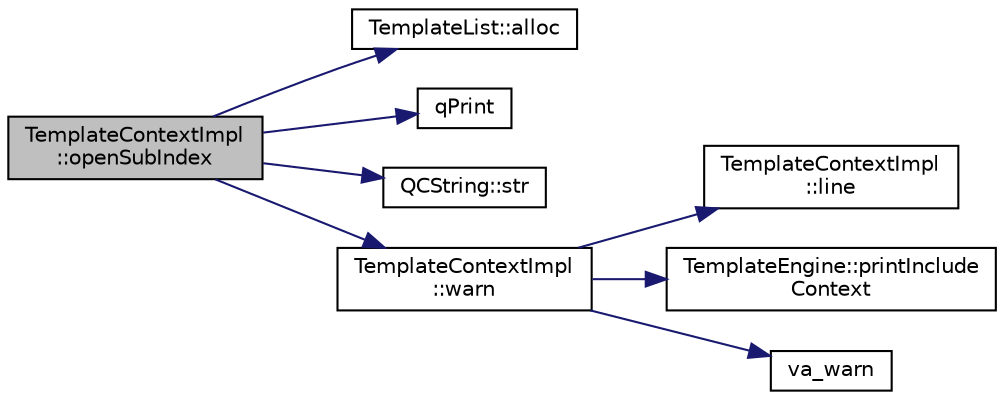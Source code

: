 digraph "TemplateContextImpl::openSubIndex"
{
 // LATEX_PDF_SIZE
  edge [fontname="Helvetica",fontsize="10",labelfontname="Helvetica",labelfontsize="10"];
  node [fontname="Helvetica",fontsize="10",shape=record];
  rankdir="LR";
  Node1 [label="TemplateContextImpl\l::openSubIndex",height=0.2,width=0.4,color="black", fillcolor="grey75", style="filled", fontcolor="black",tooltip=" "];
  Node1 -> Node2 [color="midnightblue",fontsize="10",style="solid",fontname="Helvetica"];
  Node2 [label="TemplateList::alloc",height=0.2,width=0.4,color="black", fillcolor="white", style="filled",URL="$classTemplateList.html#a6840730b8664bc08ef26924fa1cd76b9",tooltip=" "];
  Node1 -> Node3 [color="midnightblue",fontsize="10",style="solid",fontname="Helvetica"];
  Node3 [label="qPrint",height=0.2,width=0.4,color="black", fillcolor="white", style="filled",URL="$qcstring_8h.html#a9851ebb5ae2f65b4d2b1d08421edbfd2",tooltip=" "];
  Node1 -> Node4 [color="midnightblue",fontsize="10",style="solid",fontname="Helvetica"];
  Node4 [label="QCString::str",height=0.2,width=0.4,color="black", fillcolor="white", style="filled",URL="$classQCString.html#a9824b07232eea418ab3b3e7dc3178eec",tooltip=" "];
  Node1 -> Node5 [color="midnightblue",fontsize="10",style="solid",fontname="Helvetica"];
  Node5 [label="TemplateContextImpl\l::warn",height=0.2,width=0.4,color="black", fillcolor="white", style="filled",URL="$classTemplateContextImpl.html#a5cacf842afb50c0dabb5cd1213fa310f",tooltip=" "];
  Node5 -> Node6 [color="midnightblue",fontsize="10",style="solid",fontname="Helvetica"];
  Node6 [label="TemplateContextImpl\l::line",height=0.2,width=0.4,color="black", fillcolor="white", style="filled",URL="$classTemplateContextImpl.html#a136a505a96784f0fe90769a22ff7c7a3",tooltip=" "];
  Node5 -> Node7 [color="midnightblue",fontsize="10",style="solid",fontname="Helvetica"];
  Node7 [label="TemplateEngine::printInclude\lContext",height=0.2,width=0.4,color="black", fillcolor="white", style="filled",URL="$classTemplateEngine.html#a159aaf3096efbfd42cb2a0321d1ec961",tooltip=" "];
  Node5 -> Node8 [color="midnightblue",fontsize="10",style="solid",fontname="Helvetica"];
  Node8 [label="va_warn",height=0.2,width=0.4,color="black", fillcolor="white", style="filled",URL="$message_8cpp.html#a93c2070f58918c66ba1faccc3e182391",tooltip=" "];
}
